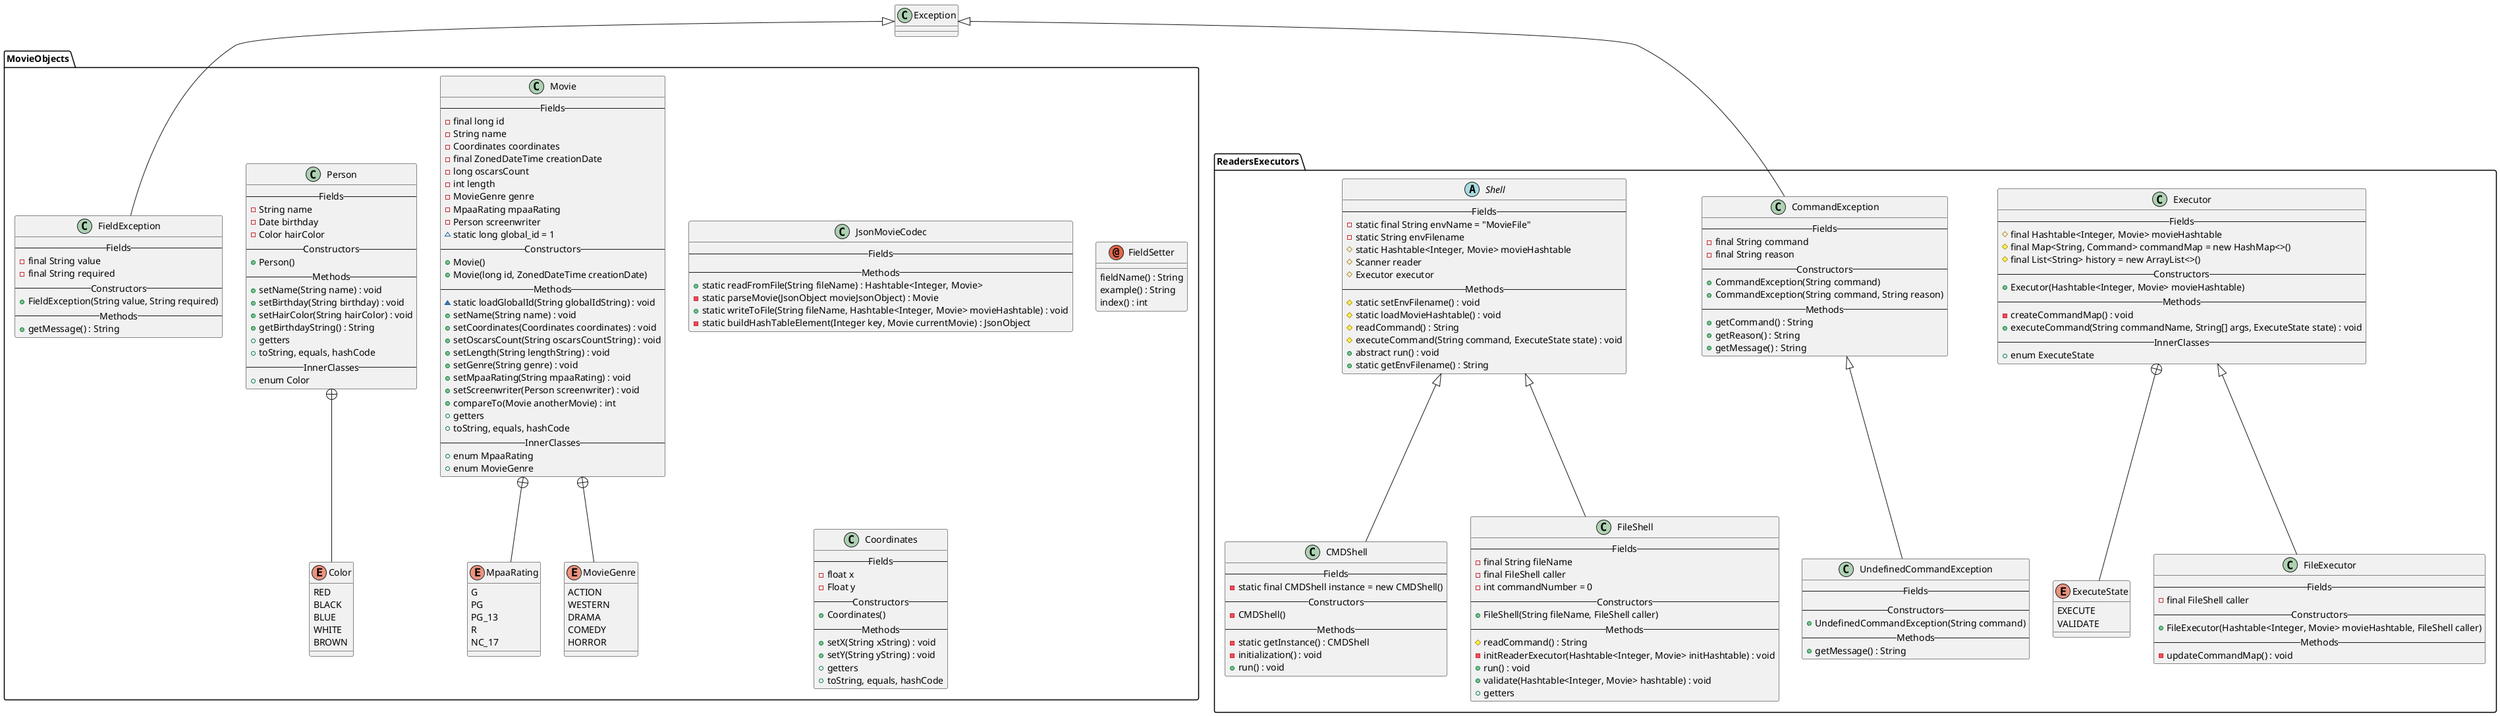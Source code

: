 @startuml

package MovieObjects {
    class JsonMovieCodec {
    --Fields--
    --Methods--
    + static readFromFile(String fileName) : Hashtable<Integer, Movie>
    - static parseMovie(JsonObject movieJsonObject) : Movie
    + static writeToFile(String fileName, Hashtable<Integer, Movie> movieHashtable) : void
    - static buildHashTableElement(Integer key, Movie currentMovie) : JsonObject
    }

    annotation FieldSetter {
    fieldName() : String
    example() : String
    index() : int
    }

    class Coordinates {
    --Fields--
    - float x
    - Float y
    --Constructors--
    + Coordinates()
    --Methods--
    + setX(String xString) : void
    + setY(String yString) : void
    + getters
    + toString, equals, hashCode
    }

    class Person {
    --Fields--
    - String name
    - Date birthday
    - Color hairColor
    --Constructors--
    + Person()
    --Methods--
    + setName(String name) : void
    + setBirthday(String birthday) : void
    + setHairColor(String hairColor) : void
    + getBirthdayString() : String
    + getters
    + toString, equals, hashCode
    --InnerClasses--
    + enum Color
    }

    enum Color {
    RED
    BLACK
    BLUE
    WHITE
    BROWN
    }

    Color -up-+ Person

    class Movie {
    --Fields--
    - final long id
    - String name
    - Coordinates coordinates
    - final ZonedDateTime creationDate
    - long oscarsCount
    - int length
    - MovieGenre genre
    - MpaaRating mpaaRating
    - Person screenwriter
    ~ static long global_id = 1
    --Constructors--
    + Movie()
    + Movie(long id, ZonedDateTime creationDate)
    --Methods--
    ~ static loadGlobalId(String globalIdString) : void
    + setName(String name) : void
    + setCoordinates(Coordinates coordinates) : void
    + setOscarsCount(String oscarsCountString) : void
    + setLength(String lengthString) : void
    + setGenre(String genre) : void
    + setMpaaRating(String mpaaRating) : void
    + setScreenwriter(Person screenwriter) : void
    + compareTo(Movie anotherMovie) : int
    + getters
    + toString, equals, hashCode
    --InnerClasses--
    + enum MpaaRating
    + enum MovieGenre
    }

    enum MpaaRating {
    G
    PG
    PG_13
    R
    NC_17
    }

    enum MovieGenre {
    ACTION
    WESTERN
    DRAMA
    COMEDY
    HORROR
    }

    MpaaRating -up-+ Movie
    MovieGenre -up-+ Movie

    class FieldException {
    --Fields--
    - final String value
    - final String required
    --Constructors--
    + FieldException(String value, String required)
    --Methods--
    + getMessage() : String
    }
}


package ReadersExecutors {
    class CommandException {
    --Fields--
    - final String command
    - final String reason
    --Constructors--
    + CommandException(String command)
    + CommandException(String command, String reason)
    --Methods--
    + getCommand() : String
    + getReason() : String
    + getMessage() : String
    }

    class UndefinedCommandException extends CommandException {
    --Fields--
    --Constructors--
    + UndefinedCommandException(String command)
    --Methods--
    + getMessage() : String
    }

    abstract class Shell {
    --Fields--
    - static final String envName = "MovieFile"
    - static String envFilename
    # static Hashtable<Integer, Movie> movieHashtable
    # Scanner reader
    # Executor executor
    --Methods--
    # static setEnvFilename() : void
    # static loadMovieHashtable() : void
    # readCommand() : String
    # executeCommand(String command, ExecuteState state) : void
    + abstract run() : void
    + static getEnvFilename() : String
    }

    class CMDShell extends Shell {
    --Fields--
    - static final CMDShell instance = new CMDShell()
    --Constructors--
    - CMDShell()
    --Methods--
    - static getInstance() : CMDShell
    - initialization() : void
    + run() : void
    }

    class FileShell extends Shell {
    --Fields--
    - final String fileName
    - final FileShell caller
    - int commandNumber = 0
    --Constructors--
    + FileShell(String fileName, FileShell caller)
    --Methods--
    # readCommand() : String
    - initReaderExecutor(Hashtable<Integer, Movie> initHashtable) : void
    + run() : void
    + validate(Hashtable<Integer, Movie> hashtable) : void
    + getters
    }

    class Executor {
    --Fields--
    # final Hashtable<Integer, Movie> movieHashtable
    # final Map<String, Command> commandMap = new HashMap<>()
    # final List<String> history = new ArrayList<>()
    --Constructors--
    + Executor(Hashtable<Integer, Movie> movieHashtable)
    --Methods--
    - createCommandMap() : void
    + executeCommand(String commandName, String[] args, ExecuteState state) : void
    --InnerClasses--
    + enum ExecuteState
    }

    enum ExecuteState {
    EXECUTE
    VALIDATE
    }

    ExecuteState -up-+ Executor

    class FileExecutor extends Executor {
    --Fields--
    - final FileShell caller
    --Constructors--
    + FileExecutor(Hashtable<Integer, Movie> movieHashtable, FileShell caller)
    --Methods--
    - updateCommandMap() : void
    }
}

class Exception {}
FieldException -up-|> Exception
CommandException -up-|> Exception

@enduml